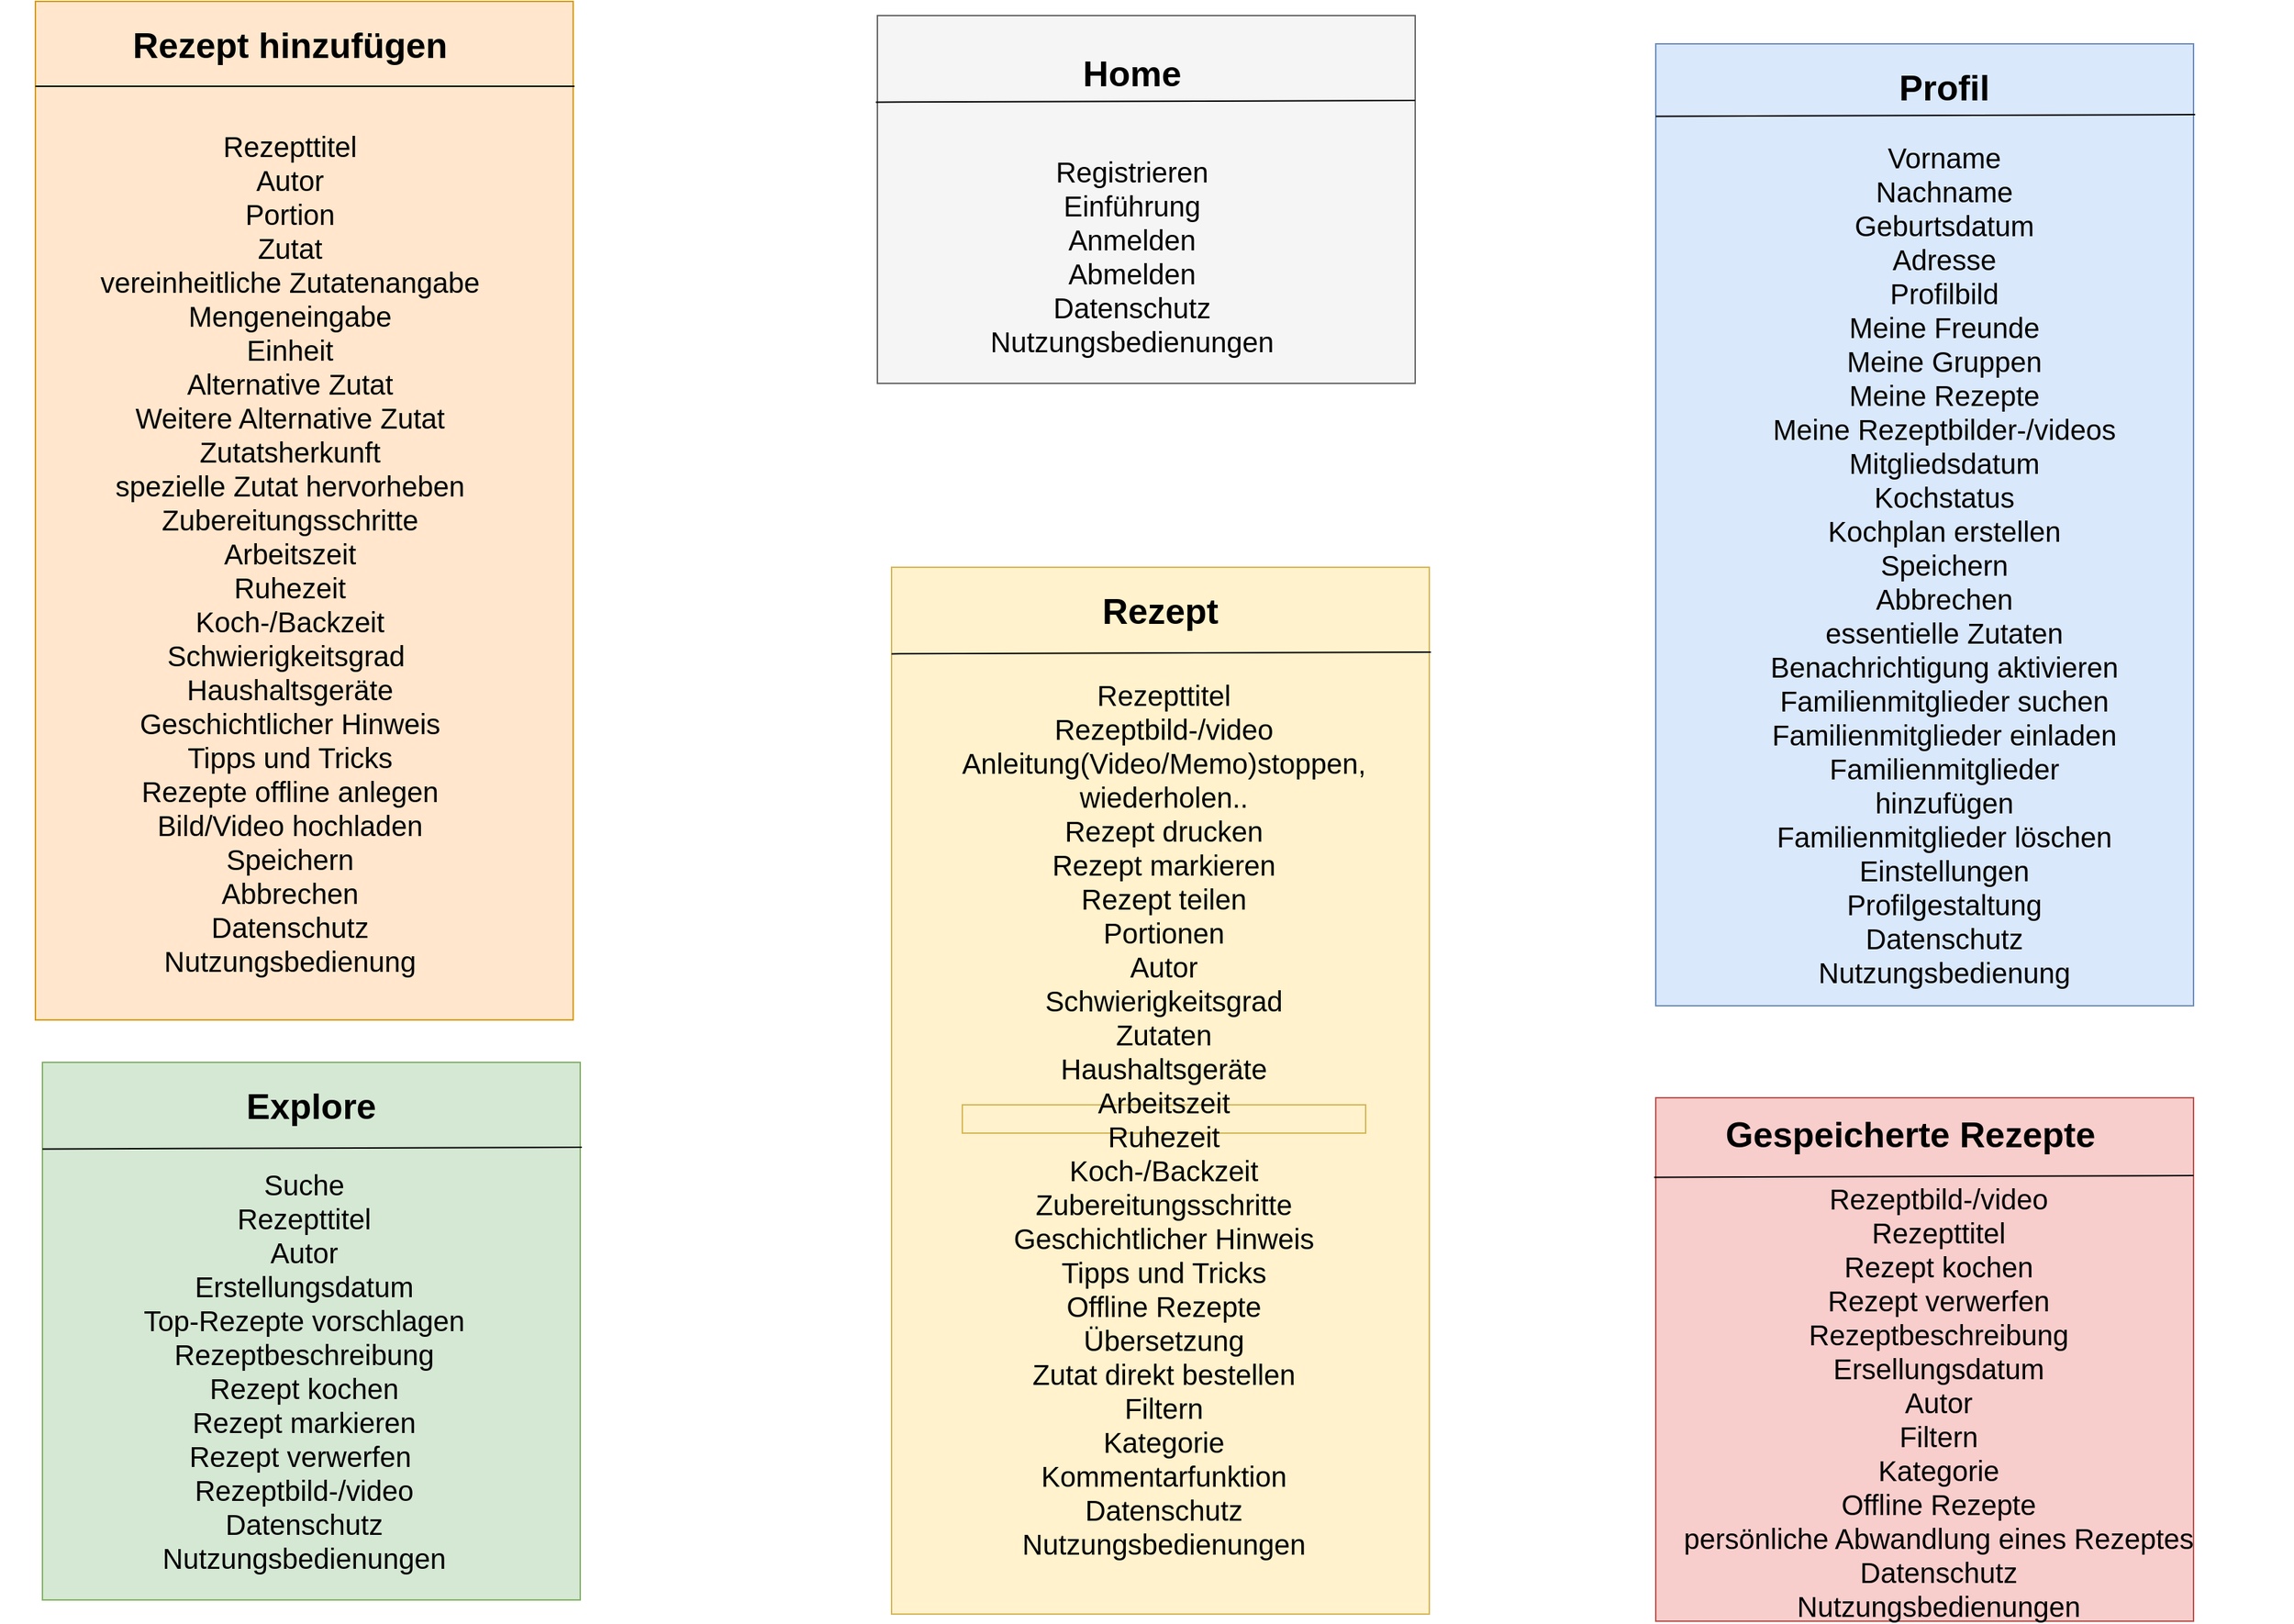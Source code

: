 <mxfile version="14.2.5" type="github">
  <diagram id="-CBC_xEpUSiYS634QbAH" name="Page-1">
    <mxGraphModel dx="1892" dy="1290" grid="1" gridSize="10" guides="1" tooltips="1" connect="1" arrows="1" fold="1" page="1" pageScale="1" pageWidth="827" pageHeight="1169" math="0" shadow="0">
      <root>
        <mxCell id="0" />
        <mxCell id="1" parent="0" />
        <mxCell id="fJXJtTNsG8uW6gC0Ecf4-26" value="" style="rounded=0;whiteSpace=wrap;html=1;shadow=0;strokeColor=#d79b00;fontSize=25;fillColor=#ffe6cc;" parent="1" vertex="1">
          <mxGeometry x="55" y="10" width="380" height="720" as="geometry" />
        </mxCell>
        <mxCell id="fJXJtTNsG8uW6gC0Ecf4-30" value="&lt;font style=&quot;font-size: 20px&quot;&gt;Rezepttitel&lt;br&gt;Autor&lt;br&gt;Portion&lt;br&gt;Zutat&lt;br&gt;vereinheitliche Zutatenangabe&lt;br&gt;Mengeneingabe&lt;br&gt;Einheit&lt;br&gt;Alternative Zutat&lt;br&gt;Weitere Alternative Zutat&lt;br&gt;Zutatsherkunft&lt;br&gt;spezielle Zutat hervorheben&lt;br&gt;Zubereitungsschritte&lt;br&gt;Arbeitszeit&lt;br&gt;Ruhezeit&lt;br&gt;Koch-/Backzeit&lt;br&gt;Schwierigkeitsgrad&amp;nbsp;&lt;br&gt;Haushaltsgeräte&lt;br&gt;Geschichtlicher Hinweis&lt;br&gt;Tipps und Tricks&lt;br&gt;Rezepte offline anlegen&lt;br&gt;Bild/Video hochladen&lt;br&gt;Speichern&lt;br&gt;Abbrechen&lt;br&gt;Datenschutz&lt;br&gt;Nutzungsbedienung&lt;/font&gt;" style="text;html=1;strokeColor=none;fillColor=none;align=center;verticalAlign=middle;whiteSpace=wrap;rounded=0;shadow=0;fontSize=20;" parent="1" vertex="1">
          <mxGeometry x="30" y="390" width="410" height="20" as="geometry" />
        </mxCell>
        <mxCell id="U5SIsRYiuy2qULQXZPos-1" value="" style="rounded=0;whiteSpace=wrap;html=1;shadow=0;strokeColor=#6c8ebf;fontSize=25;fillColor=#dae8fc;" vertex="1" parent="1">
          <mxGeometry x="1200" y="40" width="380" height="680" as="geometry" />
        </mxCell>
        <mxCell id="U5SIsRYiuy2qULQXZPos-2" value="" style="rounded=0;whiteSpace=wrap;html=1;shadow=0;strokeColor=#666666;fontSize=25;fillColor=#f5f5f5;fontColor=#333333;" vertex="1" parent="1">
          <mxGeometry x="650" y="20" width="380" height="260" as="geometry" />
        </mxCell>
        <mxCell id="U5SIsRYiuy2qULQXZPos-3" value="" style="rounded=0;whiteSpace=wrap;html=1;shadow=0;strokeColor=#b85450;fontSize=25;fillColor=#f8cecc;" vertex="1" parent="1">
          <mxGeometry x="1200" y="785" width="380" height="370" as="geometry" />
        </mxCell>
        <mxCell id="U5SIsRYiuy2qULQXZPos-4" value="" style="rounded=0;whiteSpace=wrap;html=1;shadow=0;strokeColor=#d6b656;fontSize=25;fillColor=#fff2cc;" vertex="1" parent="1">
          <mxGeometry x="660" y="410" width="380" height="740" as="geometry" />
        </mxCell>
        <mxCell id="U5SIsRYiuy2qULQXZPos-5" value="" style="rounded=0;whiteSpace=wrap;html=1;shadow=0;strokeColor=#82b366;fontSize=25;fillColor=#d5e8d4;" vertex="1" parent="1">
          <mxGeometry x="60" y="760" width="380" height="380" as="geometry" />
        </mxCell>
        <mxCell id="U5SIsRYiuy2qULQXZPos-9" value="" style="endArrow=none;html=1;" edge="1" parent="1">
          <mxGeometry width="50" height="50" relative="1" as="geometry">
            <mxPoint x="436" y="70" as="sourcePoint" />
            <mxPoint x="55" y="70" as="targetPoint" />
          </mxGeometry>
        </mxCell>
        <mxCell id="U5SIsRYiuy2qULQXZPos-10" value="" style="endArrow=none;html=1;exitX=1.003;exitY=0.098;exitDx=0;exitDy=0;exitPerimeter=0;" edge="1" parent="1">
          <mxGeometry width="50" height="50" relative="1" as="geometry">
            <mxPoint x="1581.14" y="90.0" as="sourcePoint" />
            <mxPoint x="1200.0" y="91.2" as="targetPoint" />
          </mxGeometry>
        </mxCell>
        <mxCell id="U5SIsRYiuy2qULQXZPos-11" value="" style="endArrow=none;html=1;exitX=1.003;exitY=0.098;exitDx=0;exitDy=0;exitPerimeter=0;" edge="1" parent="1">
          <mxGeometry width="50" height="50" relative="1" as="geometry">
            <mxPoint x="1030" y="80.0" as="sourcePoint" />
            <mxPoint x="648.86" y="81.2" as="targetPoint" />
          </mxGeometry>
        </mxCell>
        <mxCell id="U5SIsRYiuy2qULQXZPos-12" value="" style="endArrow=none;html=1;exitX=1.003;exitY=0.098;exitDx=0;exitDy=0;exitPerimeter=0;" edge="1" parent="1">
          <mxGeometry width="50" height="50" relative="1" as="geometry">
            <mxPoint x="441.14" y="820" as="sourcePoint" />
            <mxPoint x="60" y="821.2" as="targetPoint" />
          </mxGeometry>
        </mxCell>
        <mxCell id="U5SIsRYiuy2qULQXZPos-13" value="" style="endArrow=none;html=1;exitX=1.003;exitY=0.098;exitDx=0;exitDy=0;exitPerimeter=0;" edge="1" parent="1">
          <mxGeometry width="50" height="50" relative="1" as="geometry">
            <mxPoint x="1041.14" y="470" as="sourcePoint" />
            <mxPoint x="660" y="471.2" as="targetPoint" />
          </mxGeometry>
        </mxCell>
        <mxCell id="U5SIsRYiuy2qULQXZPos-14" value="" style="endArrow=none;html=1;exitX=1.003;exitY=0.098;exitDx=0;exitDy=0;exitPerimeter=0;" edge="1" parent="1">
          <mxGeometry width="50" height="50" relative="1" as="geometry">
            <mxPoint x="1580.0" y="840" as="sourcePoint" />
            <mxPoint x="1198.86" y="841.2" as="targetPoint" />
          </mxGeometry>
        </mxCell>
        <mxCell id="U5SIsRYiuy2qULQXZPos-15" value="&lt;font style=&quot;font-size: 25px;&quot;&gt;Rezept hinzufügen&lt;/font&gt;" style="text;html=1;strokeColor=none;fillColor=none;align=center;verticalAlign=middle;whiteSpace=wrap;rounded=0;fontStyle=1;fontSize=25;" vertex="1" parent="1">
          <mxGeometry x="80" y="30" width="310" height="20" as="geometry" />
        </mxCell>
        <mxCell id="U5SIsRYiuy2qULQXZPos-18" value="&lt;font style=&quot;font-size: 25px;&quot;&gt;Profil&lt;/font&gt;" style="text;html=1;strokeColor=none;fillColor=none;align=center;verticalAlign=middle;whiteSpace=wrap;rounded=0;fontStyle=1;fontSize=25;" vertex="1" parent="1">
          <mxGeometry x="1298.75" y="60" width="210" height="20" as="geometry" />
        </mxCell>
        <mxCell id="U5SIsRYiuy2qULQXZPos-19" value="&lt;font style=&quot;font-size: 25px;&quot;&gt;Home&lt;/font&gt;" style="text;html=1;strokeColor=none;fillColor=none;align=center;verticalAlign=middle;whiteSpace=wrap;rounded=0;fontStyle=1;fontSize=25;" vertex="1" parent="1">
          <mxGeometry x="725" y="50" width="210" height="20" as="geometry" />
        </mxCell>
        <mxCell id="U5SIsRYiuy2qULQXZPos-20" value="&lt;font style=&quot;font-size: 25px;&quot;&gt;Explore&lt;/font&gt;" style="text;html=1;strokeColor=none;fillColor=none;align=center;verticalAlign=middle;whiteSpace=wrap;rounded=0;fontStyle=1;fontSize=25;" vertex="1" parent="1">
          <mxGeometry x="145" y="780" width="210" height="20" as="geometry" />
        </mxCell>
        <mxCell id="U5SIsRYiuy2qULQXZPos-21" value="&lt;font style=&quot;font-size: 25px;&quot;&gt;Rezept&lt;/font&gt;" style="text;html=1;strokeColor=none;fillColor=none;align=center;verticalAlign=middle;whiteSpace=wrap;rounded=0;fontStyle=1;fontSize=25;" vertex="1" parent="1">
          <mxGeometry x="745" y="430" width="210" height="20" as="geometry" />
        </mxCell>
        <mxCell id="U5SIsRYiuy2qULQXZPos-22" value="&lt;font style=&quot;font-size: 25px;&quot;&gt;Gespeicherte Rezepte&lt;/font&gt;" style="text;html=1;strokeColor=none;fillColor=none;align=center;verticalAlign=middle;whiteSpace=wrap;rounded=0;fontStyle=1;fontSize=25;" vertex="1" parent="1">
          <mxGeometry x="1235" y="800" width="290" height="20" as="geometry" />
        </mxCell>
        <mxCell id="U5SIsRYiuy2qULQXZPos-23" value="&lt;font style=&quot;font-size: 20px&quot;&gt;Vorname&lt;br&gt;Nachname&lt;br&gt;Geburtsdatum&lt;br&gt;Adresse&lt;br&gt;Profilbild&lt;br&gt;Meine Freunde&lt;br&gt;Meine Gruppen&lt;br&gt;Meine Rezepte&lt;br&gt;Meine Rezeptbilder-/videos&lt;br&gt;Mitgliedsdatum&lt;br&gt;Kochstatus&lt;br&gt;Kochplan erstellen&lt;br&gt;Speichern&lt;br&gt;Abbrechen&lt;br&gt;essentielle Zutaten&lt;br&gt;Benachrichtigung aktivieren&lt;br&gt;Familienmitglieder suchen&lt;br&gt;Familienmitglieder einladen&lt;br&gt;Familienmitglieder hinzufügen&lt;br&gt;Familienmitglieder löschen&lt;br&gt;Einstellungen&lt;br&gt;Profilgestaltung&lt;br&gt;Datenschutz&lt;br&gt;Nutzungsbedienung&lt;br&gt;&lt;br&gt;&lt;/font&gt;" style="text;html=1;strokeColor=none;fillColor=none;align=center;verticalAlign=middle;whiteSpace=wrap;rounded=0;" vertex="1" parent="1">
          <mxGeometry x="1280" y="410" width="247.5" height="20" as="geometry" />
        </mxCell>
        <mxCell id="U5SIsRYiuy2qULQXZPos-27" value="&lt;font style=&quot;font-size: 20px&quot;&gt;Registrieren&lt;br&gt;Einführung&lt;br&gt;Anmelden&lt;br&gt;Abmelden&lt;br&gt;Datenschutz&lt;br&gt;Nutzungsbedienungen&lt;/font&gt;" style="text;html=1;strokeColor=none;fillColor=none;align=center;verticalAlign=middle;whiteSpace=wrap;rounded=0;" vertex="1" parent="1">
          <mxGeometry x="735" y="180" width="190" height="20" as="geometry" />
        </mxCell>
        <mxCell id="U5SIsRYiuy2qULQXZPos-28" value="&lt;font style=&quot;font-size: 20px&quot;&gt;Rezepttitel&lt;br&gt;Rezeptbild-/video&lt;br&gt;Anleitung(Video/Memo)stoppen, wiederholen..&lt;br&gt;Rezept drucken&lt;br&gt;Rezept markieren&lt;br&gt;Rezept teilen&lt;br&gt;Portionen&lt;br&gt;Autor&lt;br&gt;Schwierigkeitsgrad&lt;br&gt;Zutaten&lt;br&gt;Haushaltsgeräte&lt;br&gt;Arbeitszeit&lt;br&gt;Ruhezeit&lt;br&gt;Koch-/Backzeit&lt;br&gt;Zubereitungsschritte&lt;br&gt;Geschichtlicher Hinweis&lt;br&gt;Tipps und Tricks&lt;br&gt;Offline Rezepte&lt;br&gt;Übersetzung&lt;br&gt;Zutat direkt bestellen&lt;br&gt;Filtern&lt;br&gt;Kategorie&lt;br&gt;Kommentarfunktion&lt;br&gt;Datenschutz&lt;br&gt;Nutzungsbedienungen&lt;/font&gt;" style="text;html=1;strokeColor=#d6b656;fillColor=#fff2cc;align=center;verticalAlign=middle;whiteSpace=wrap;rounded=0;" vertex="1" parent="1">
          <mxGeometry x="710" y="790" width="285" height="20" as="geometry" />
        </mxCell>
        <mxCell id="U5SIsRYiuy2qULQXZPos-29" value="&lt;font style=&quot;font-size: 20px&quot;&gt;Rezeptbild-/video&lt;br&gt;Rezepttitel&lt;br&gt;Rezept kochen&lt;br&gt;Rezept verwerfen&lt;br&gt;Rezeptbeschreibung&lt;br&gt;Ersellungsdatum&lt;br&gt;Autor&lt;br&gt;Filtern&lt;br&gt;Kategorie&lt;br&gt;Offline Rezepte&lt;br&gt;persönliche Abwandlung eines Rezeptes&lt;br&gt;Datenschutz&lt;br&gt;Nutzungsbedienungen&lt;br&gt;&lt;/font&gt;" style="text;html=1;strokeColor=none;fillColor=none;align=center;verticalAlign=middle;whiteSpace=wrap;rounded=0;" vertex="1" parent="1">
          <mxGeometry x="1150" y="990" width="500" height="20" as="geometry" />
        </mxCell>
        <mxCell id="U5SIsRYiuy2qULQXZPos-30" value="&lt;font style=&quot;font-size: 20px&quot;&gt;Suche&lt;br&gt;Rezepttitel&lt;br&gt;Autor&lt;br&gt;Erstellungsdatum&lt;br&gt;Top-Rezepte vorschlagen&lt;br&gt;Rezeptbeschreibung&lt;br&gt;Rezept kochen&lt;br&gt;Rezept markieren&lt;br&gt;Rezept verwerfen&amp;nbsp;&lt;br&gt;Rezeptbild-/video&lt;br&gt;Datenschutz&lt;br&gt;Nutzungsbedienungen&lt;br&gt;&lt;br&gt;&lt;/font&gt;" style="text;html=1;strokeColor=none;fillColor=none;align=center;verticalAlign=middle;whiteSpace=wrap;rounded=0;" vertex="1" parent="1">
          <mxGeometry x="120" y="980" width="250" height="20" as="geometry" />
        </mxCell>
      </root>
    </mxGraphModel>
  </diagram>
</mxfile>
